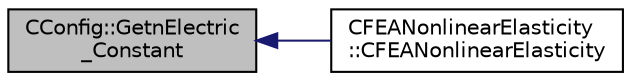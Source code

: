 digraph "CConfig::GetnElectric_Constant"
{
  edge [fontname="Helvetica",fontsize="10",labelfontname="Helvetica",labelfontsize="10"];
  node [fontname="Helvetica",fontsize="10",shape=record];
  rankdir="LR";
  Node8457 [label="CConfig::GetnElectric\l_Constant",height=0.2,width=0.4,color="black", fillcolor="grey75", style="filled", fontcolor="black"];
  Node8457 -> Node8458 [dir="back",color="midnightblue",fontsize="10",style="solid",fontname="Helvetica"];
  Node8458 [label="CFEANonlinearElasticity\l::CFEANonlinearElasticity",height=0.2,width=0.4,color="black", fillcolor="white", style="filled",URL="$class_c_f_e_a_nonlinear_elasticity.html#a34c2ea83c93ac2c53f262e1f2ad16d63",tooltip="Constructor of the class. "];
}

